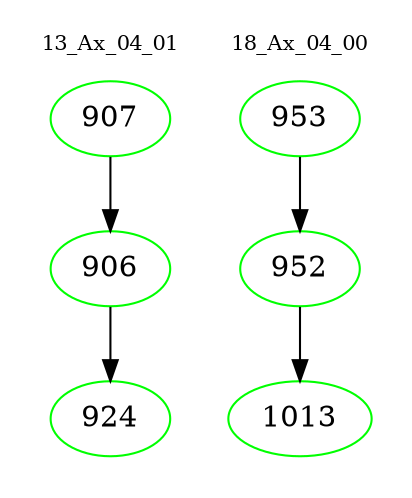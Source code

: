 digraph{
subgraph cluster_0 {
color = white
label = "13_Ax_04_01";
fontsize=10;
T0_907 [label="907", color="green"]
T0_907 -> T0_906 [color="black"]
T0_906 [label="906", color="green"]
T0_906 -> T0_924 [color="black"]
T0_924 [label="924", color="green"]
}
subgraph cluster_1 {
color = white
label = "18_Ax_04_00";
fontsize=10;
T1_953 [label="953", color="green"]
T1_953 -> T1_952 [color="black"]
T1_952 [label="952", color="green"]
T1_952 -> T1_1013 [color="black"]
T1_1013 [label="1013", color="green"]
}
}

